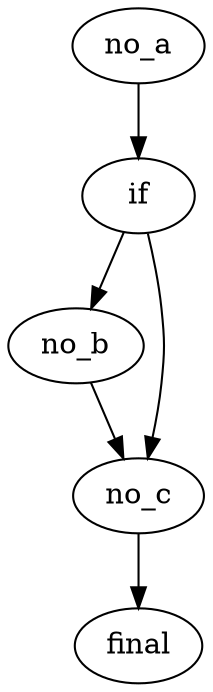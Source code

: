 strict digraph G {
    no_a;
	if;
	no_b;
	no_c;
	final;
	no_a -> if;
	if -> no_b;
	if -> no_c;
	no_b -> no_c;
	no_c -> final;
}